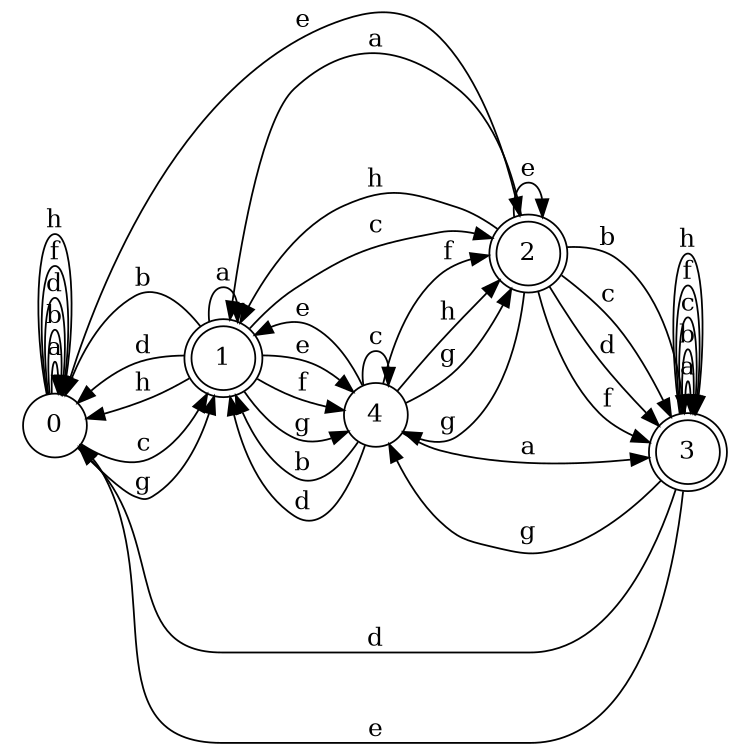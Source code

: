 digraph n4_7 {
__start0 [label="" shape="none"];

rankdir=LR;
size="8,5";

s0 [style="filled", color="black", fillcolor="white" shape="circle", label="0"];
s1 [style="rounded,filled", color="black", fillcolor="white" shape="doublecircle", label="1"];
s2 [style="rounded,filled", color="black", fillcolor="white" shape="doublecircle", label="2"];
s3 [style="rounded,filled", color="black", fillcolor="white" shape="doublecircle", label="3"];
s4 [style="filled", color="black", fillcolor="white" shape="circle", label="4"];
s0 -> s0 [label="a"];
s0 -> s0 [label="b"];
s0 -> s1 [label="c"];
s0 -> s0 [label="d"];
s0 -> s2 [label="e"];
s0 -> s0 [label="f"];
s0 -> s1 [label="g"];
s0 -> s0 [label="h"];
s1 -> s1 [label="a"];
s1 -> s0 [label="b"];
s1 -> s2 [label="c"];
s1 -> s0 [label="d"];
s1 -> s4 [label="e"];
s1 -> s4 [label="f"];
s1 -> s4 [label="g"];
s1 -> s0 [label="h"];
s2 -> s1 [label="a"];
s2 -> s3 [label="b"];
s2 -> s3 [label="c"];
s2 -> s3 [label="d"];
s2 -> s2 [label="e"];
s2 -> s3 [label="f"];
s2 -> s4 [label="g"];
s2 -> s1 [label="h"];
s3 -> s3 [label="a"];
s3 -> s3 [label="b"];
s3 -> s3 [label="c"];
s3 -> s0 [label="d"];
s3 -> s0 [label="e"];
s3 -> s3 [label="f"];
s3 -> s4 [label="g"];
s3 -> s3 [label="h"];
s4 -> s3 [label="a"];
s4 -> s1 [label="b"];
s4 -> s4 [label="c"];
s4 -> s1 [label="d"];
s4 -> s1 [label="e"];
s4 -> s2 [label="f"];
s4 -> s2 [label="g"];
s4 -> s2 [label="h"];

}